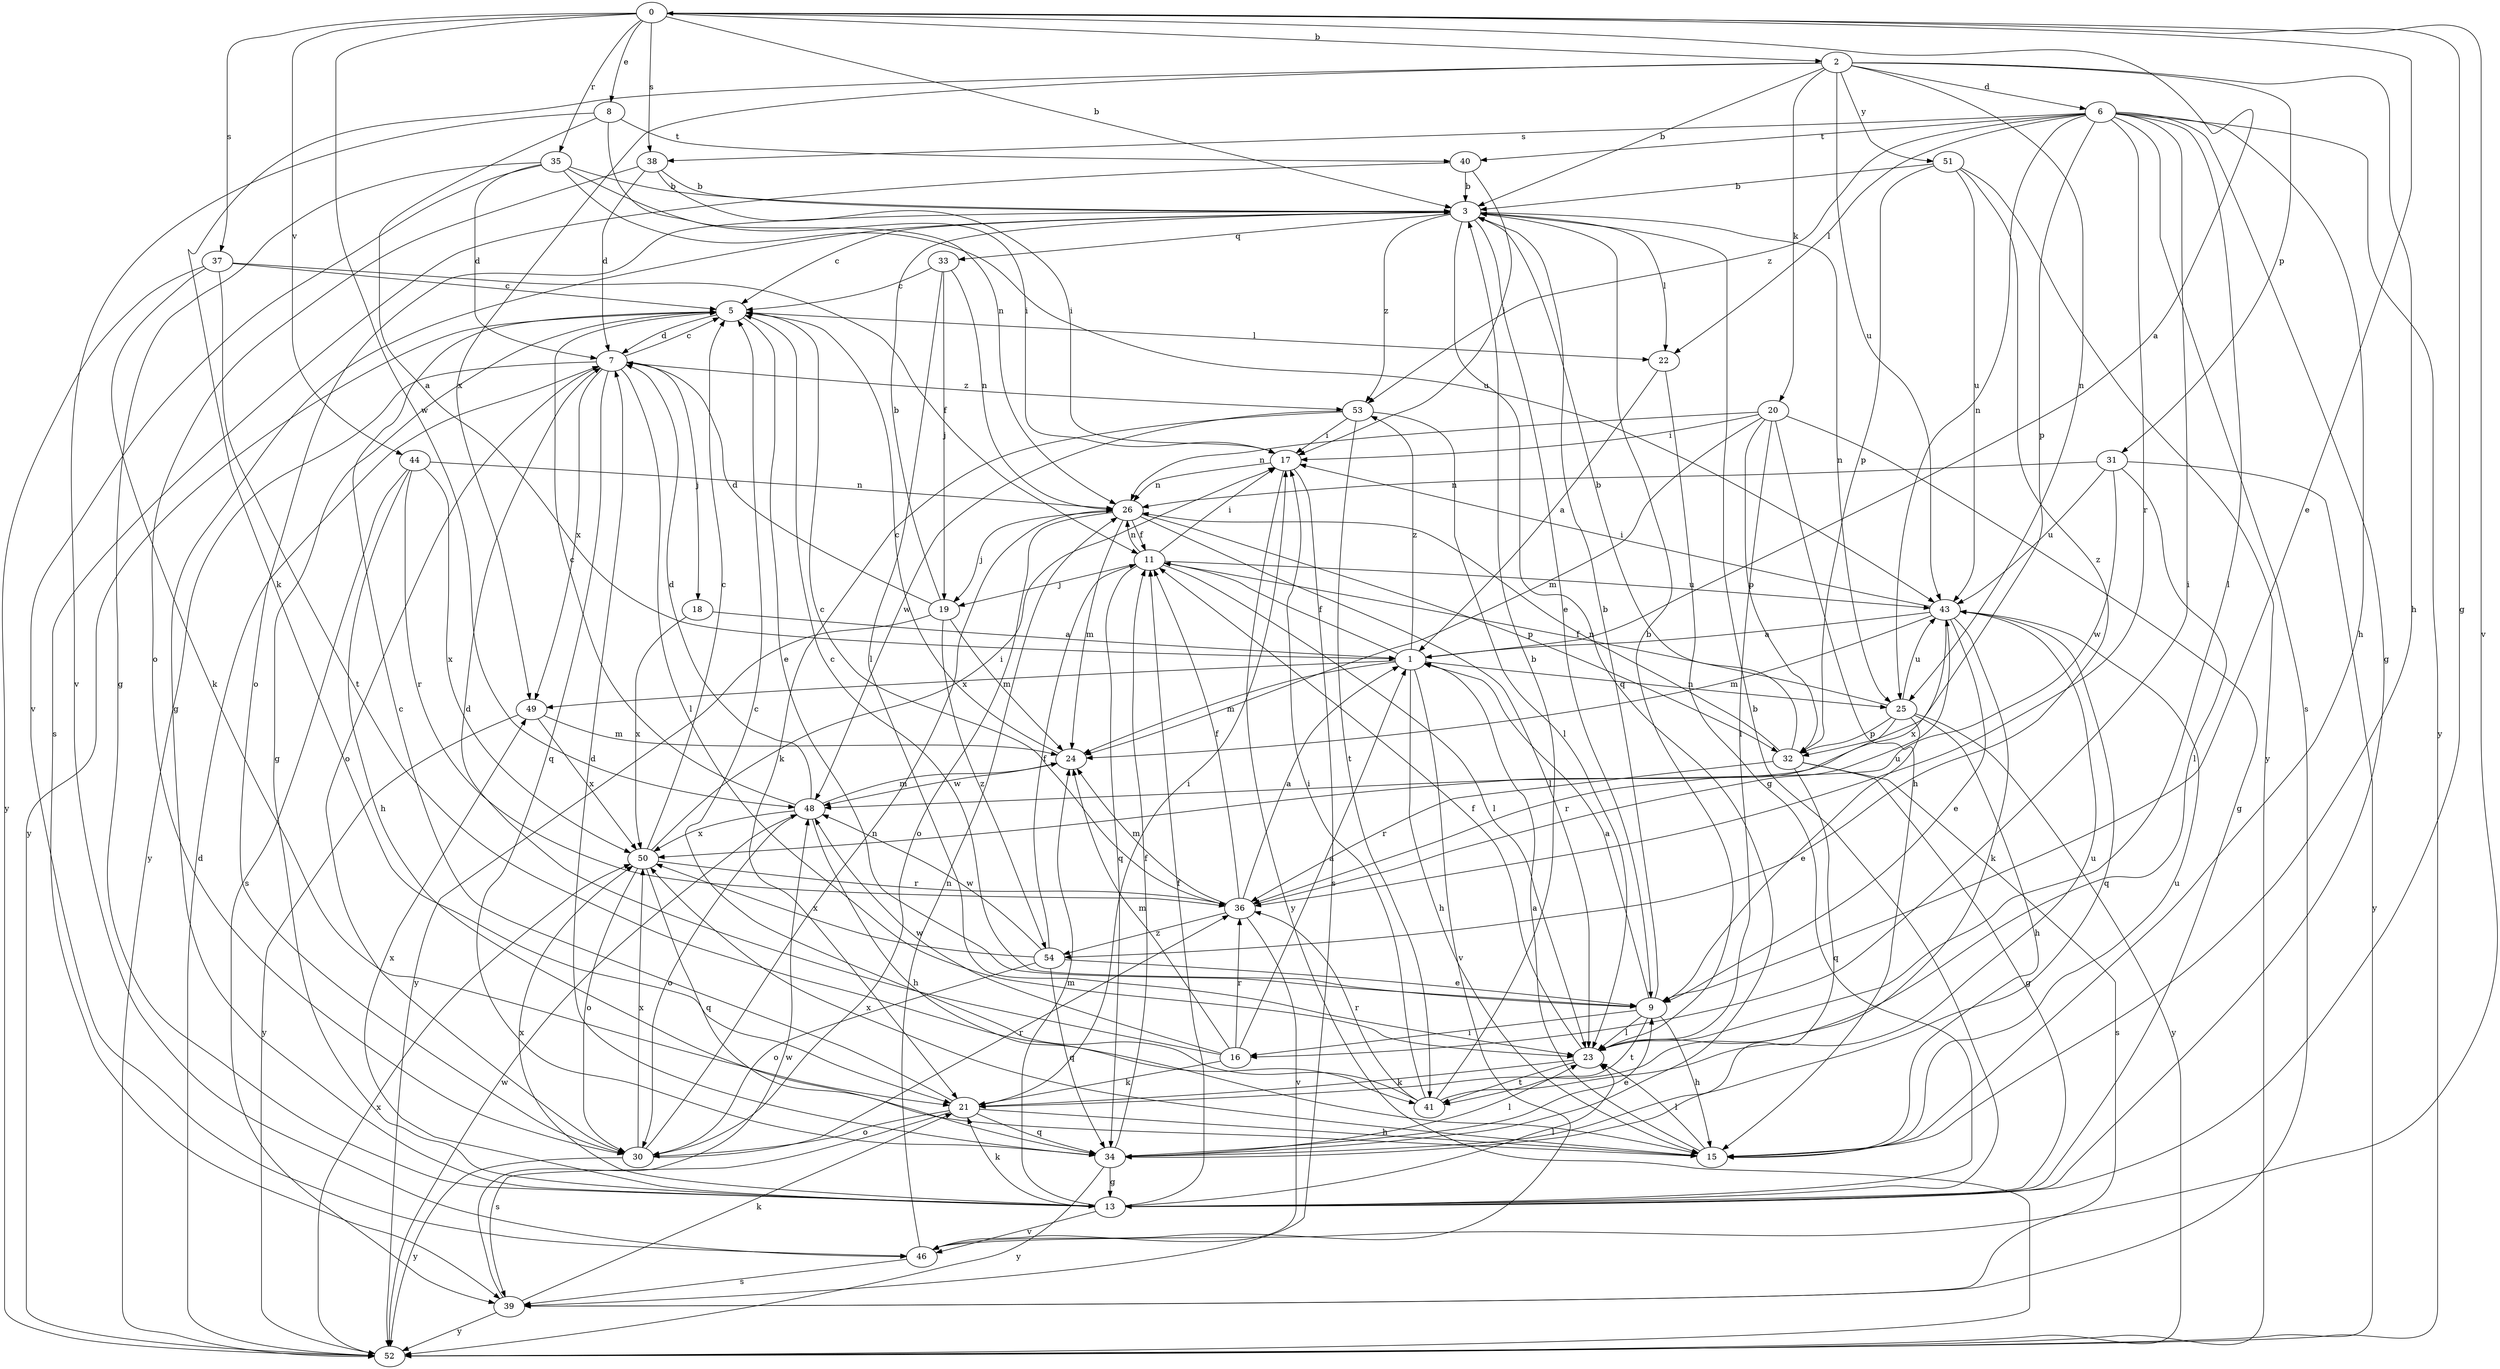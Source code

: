 strict digraph  {
0;
1;
2;
3;
5;
6;
7;
8;
9;
11;
13;
15;
16;
17;
18;
19;
20;
21;
22;
23;
24;
25;
26;
30;
31;
32;
33;
34;
35;
36;
37;
38;
39;
40;
41;
43;
44;
46;
48;
49;
50;
51;
52;
53;
54;
0 -> 2  [label=b];
0 -> 3  [label=b];
0 -> 8  [label=e];
0 -> 9  [label=e];
0 -> 13  [label=g];
0 -> 35  [label=r];
0 -> 37  [label=s];
0 -> 38  [label=s];
0 -> 44  [label=v];
0 -> 46  [label=v];
0 -> 48  [label=w];
1 -> 0  [label=a];
1 -> 11  [label=f];
1 -> 15  [label=h];
1 -> 24  [label=m];
1 -> 25  [label=n];
1 -> 46  [label=v];
1 -> 49  [label=x];
1 -> 53  [label=z];
2 -> 3  [label=b];
2 -> 6  [label=d];
2 -> 15  [label=h];
2 -> 20  [label=k];
2 -> 21  [label=k];
2 -> 25  [label=n];
2 -> 31  [label=p];
2 -> 43  [label=u];
2 -> 49  [label=x];
2 -> 51  [label=y];
3 -> 5  [label=c];
3 -> 9  [label=e];
3 -> 13  [label=g];
3 -> 22  [label=l];
3 -> 25  [label=n];
3 -> 30  [label=o];
3 -> 33  [label=q];
3 -> 34  [label=q];
3 -> 53  [label=z];
5 -> 7  [label=d];
5 -> 9  [label=e];
5 -> 13  [label=g];
5 -> 22  [label=l];
5 -> 52  [label=y];
6 -> 13  [label=g];
6 -> 15  [label=h];
6 -> 16  [label=i];
6 -> 22  [label=l];
6 -> 23  [label=l];
6 -> 25  [label=n];
6 -> 32  [label=p];
6 -> 36  [label=r];
6 -> 38  [label=s];
6 -> 39  [label=s];
6 -> 40  [label=t];
6 -> 52  [label=y];
6 -> 53  [label=z];
7 -> 5  [label=c];
7 -> 18  [label=j];
7 -> 23  [label=l];
7 -> 30  [label=o];
7 -> 34  [label=q];
7 -> 49  [label=x];
7 -> 52  [label=y];
7 -> 53  [label=z];
8 -> 1  [label=a];
8 -> 26  [label=n];
8 -> 40  [label=t];
8 -> 46  [label=v];
9 -> 1  [label=a];
9 -> 3  [label=b];
9 -> 5  [label=c];
9 -> 15  [label=h];
9 -> 16  [label=i];
9 -> 23  [label=l];
9 -> 41  [label=t];
11 -> 17  [label=i];
11 -> 19  [label=j];
11 -> 23  [label=l];
11 -> 26  [label=n];
11 -> 34  [label=q];
11 -> 43  [label=u];
13 -> 3  [label=b];
13 -> 11  [label=f];
13 -> 21  [label=k];
13 -> 23  [label=l];
13 -> 24  [label=m];
13 -> 46  [label=v];
13 -> 49  [label=x];
13 -> 50  [label=x];
15 -> 1  [label=a];
15 -> 23  [label=l];
15 -> 43  [label=u];
15 -> 50  [label=x];
16 -> 1  [label=a];
16 -> 7  [label=d];
16 -> 21  [label=k];
16 -> 24  [label=m];
16 -> 36  [label=r];
16 -> 48  [label=w];
17 -> 26  [label=n];
17 -> 39  [label=s];
17 -> 52  [label=y];
18 -> 1  [label=a];
18 -> 50  [label=x];
19 -> 3  [label=b];
19 -> 7  [label=d];
19 -> 24  [label=m];
19 -> 52  [label=y];
19 -> 54  [label=z];
20 -> 13  [label=g];
20 -> 15  [label=h];
20 -> 17  [label=i];
20 -> 23  [label=l];
20 -> 24  [label=m];
20 -> 26  [label=n];
20 -> 32  [label=p];
21 -> 5  [label=c];
21 -> 15  [label=h];
21 -> 17  [label=i];
21 -> 30  [label=o];
21 -> 34  [label=q];
21 -> 39  [label=s];
22 -> 1  [label=a];
22 -> 13  [label=g];
23 -> 3  [label=b];
23 -> 11  [label=f];
23 -> 21  [label=k];
23 -> 41  [label=t];
24 -> 5  [label=c];
24 -> 48  [label=w];
25 -> 9  [label=e];
25 -> 11  [label=f];
25 -> 15  [label=h];
25 -> 32  [label=p];
25 -> 36  [label=r];
25 -> 43  [label=u];
25 -> 52  [label=y];
26 -> 11  [label=f];
26 -> 19  [label=j];
26 -> 23  [label=l];
26 -> 24  [label=m];
26 -> 30  [label=o];
26 -> 32  [label=p];
30 -> 26  [label=n];
30 -> 36  [label=r];
30 -> 50  [label=x];
30 -> 52  [label=y];
31 -> 23  [label=l];
31 -> 26  [label=n];
31 -> 43  [label=u];
31 -> 48  [label=w];
31 -> 52  [label=y];
32 -> 3  [label=b];
32 -> 13  [label=g];
32 -> 26  [label=n];
32 -> 34  [label=q];
32 -> 36  [label=r];
32 -> 39  [label=s];
33 -> 5  [label=c];
33 -> 19  [label=j];
33 -> 23  [label=l];
33 -> 26  [label=n];
34 -> 7  [label=d];
34 -> 9  [label=e];
34 -> 11  [label=f];
34 -> 13  [label=g];
34 -> 23  [label=l];
34 -> 52  [label=y];
35 -> 3  [label=b];
35 -> 7  [label=d];
35 -> 13  [label=g];
35 -> 17  [label=i];
35 -> 43  [label=u];
35 -> 46  [label=v];
36 -> 1  [label=a];
36 -> 5  [label=c];
36 -> 11  [label=f];
36 -> 24  [label=m];
36 -> 43  [label=u];
36 -> 46  [label=v];
36 -> 54  [label=z];
37 -> 5  [label=c];
37 -> 11  [label=f];
37 -> 21  [label=k];
37 -> 41  [label=t];
37 -> 52  [label=y];
38 -> 3  [label=b];
38 -> 7  [label=d];
38 -> 17  [label=i];
38 -> 30  [label=o];
39 -> 21  [label=k];
39 -> 48  [label=w];
39 -> 52  [label=y];
40 -> 3  [label=b];
40 -> 17  [label=i];
40 -> 39  [label=s];
41 -> 3  [label=b];
41 -> 5  [label=c];
41 -> 17  [label=i];
41 -> 36  [label=r];
41 -> 43  [label=u];
43 -> 1  [label=a];
43 -> 9  [label=e];
43 -> 17  [label=i];
43 -> 21  [label=k];
43 -> 24  [label=m];
43 -> 34  [label=q];
43 -> 50  [label=x];
44 -> 15  [label=h];
44 -> 26  [label=n];
44 -> 36  [label=r];
44 -> 39  [label=s];
44 -> 50  [label=x];
46 -> 26  [label=n];
46 -> 39  [label=s];
48 -> 5  [label=c];
48 -> 7  [label=d];
48 -> 15  [label=h];
48 -> 24  [label=m];
48 -> 30  [label=o];
48 -> 50  [label=x];
49 -> 24  [label=m];
49 -> 50  [label=x];
49 -> 52  [label=y];
50 -> 5  [label=c];
50 -> 17  [label=i];
50 -> 30  [label=o];
50 -> 34  [label=q];
50 -> 36  [label=r];
51 -> 3  [label=b];
51 -> 32  [label=p];
51 -> 43  [label=u];
51 -> 52  [label=y];
51 -> 54  [label=z];
52 -> 7  [label=d];
52 -> 48  [label=w];
52 -> 50  [label=x];
53 -> 17  [label=i];
53 -> 21  [label=k];
53 -> 23  [label=l];
53 -> 41  [label=t];
53 -> 48  [label=w];
54 -> 9  [label=e];
54 -> 11  [label=f];
54 -> 30  [label=o];
54 -> 34  [label=q];
54 -> 48  [label=w];
54 -> 50  [label=x];
}
